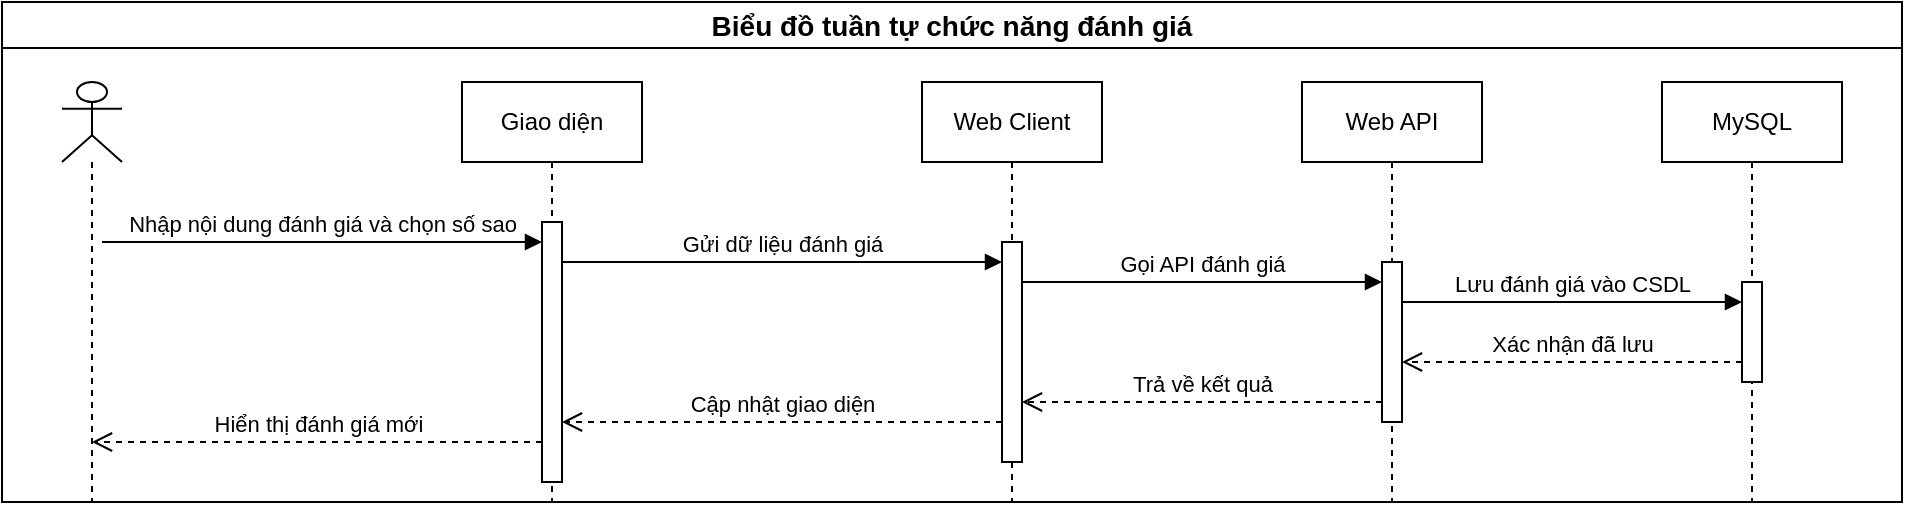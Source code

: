 <mxfile version="27.0.3">
  <diagram name="Page-1" id="NngMhFnPBvgX39ivwads">
    <mxGraphModel dx="1418" dy="794" grid="1" gridSize="10" guides="1" tooltips="1" connect="1" arrows="1" fold="1" page="1" pageScale="1" pageWidth="850" pageHeight="1100" math="0" shadow="0">
      <root>
        <mxCell id="0" />
        <mxCell id="1" parent="0" />
        <mxCell id="UiYCDB8d_YlSrdq7nvNY-1" value="Biểu đồ tuần tự chức năng đánh giá" style="swimlane;whiteSpace=wrap;html=1;startSize=23;fontSize=14;" vertex="1" parent="1">
          <mxGeometry x="80" y="240" width="950" height="250" as="geometry" />
        </mxCell>
        <mxCell id="UiYCDB8d_YlSrdq7nvNY-2" value="" style="shape=umlLifeline;perimeter=lifelinePerimeter;whiteSpace=wrap;html=1;container=1;dropTarget=0;collapsible=0;recursiveResize=0;outlineConnect=0;portConstraint=eastwest;newEdgeStyle={&quot;curved&quot;:0,&quot;rounded&quot;:0};participant=umlActor;" vertex="1" parent="UiYCDB8d_YlSrdq7nvNY-1">
          <mxGeometry x="30" y="40" width="30" height="210" as="geometry" />
        </mxCell>
        <mxCell id="UiYCDB8d_YlSrdq7nvNY-3" value="Giao diện" style="shape=umlLifeline;perimeter=lifelinePerimeter;whiteSpace=wrap;html=1;container=1;dropTarget=0;collapsible=0;recursiveResize=0;outlineConnect=0;portConstraint=eastwest;newEdgeStyle={&quot;curved&quot;:0,&quot;rounded&quot;:0};" vertex="1" parent="UiYCDB8d_YlSrdq7nvNY-1">
          <mxGeometry x="230" y="40" width="90" height="210" as="geometry" />
        </mxCell>
        <mxCell id="UiYCDB8d_YlSrdq7nvNY-4" value="" style="html=1;points=[[0,0,0,0,5],[0,1,0,0,-5],[1,0,0,0,5],[1,1,0,0,-5]];perimeter=orthogonalPerimeter;outlineConnect=0;targetShapes=umlLifeline;portConstraint=eastwest;newEdgeStyle={&quot;curved&quot;:0,&quot;rounded&quot;:0};" vertex="1" parent="UiYCDB8d_YlSrdq7nvNY-3">
          <mxGeometry x="40" y="70" width="10" height="130" as="geometry" />
        </mxCell>
        <mxCell id="UiYCDB8d_YlSrdq7nvNY-5" value="Web Client" style="shape=umlLifeline;perimeter=lifelinePerimeter;whiteSpace=wrap;html=1;container=1;dropTarget=0;collapsible=0;recursiveResize=0;outlineConnect=0;portConstraint=eastwest;newEdgeStyle={&quot;curved&quot;:0,&quot;rounded&quot;:0};" vertex="1" parent="UiYCDB8d_YlSrdq7nvNY-1">
          <mxGeometry x="460" y="40" width="90" height="210" as="geometry" />
        </mxCell>
        <mxCell id="UiYCDB8d_YlSrdq7nvNY-6" value="&lt;span style=&quot;color: rgba(0, 0, 0, 0); font-family: monospace; font-size: 0px; text-align: start;&quot;&gt;%3CmxGraphModel%3E%3Croot%3E%3CmxCell%20id%3D%220%22%2F%3E%3CmxCell%20id%3D%221%22%20parent%3D%220%22%2F%3E%3CmxCell%20id%3D%222%22%20value%3D%22G%E1%BB%8Di%20API%20t%C3%ACm%20ki%E1%BA%BFm%20d%E1%BB%AF%20li%E1%BB%87u%22%20style%3D%22html%3D1%3BverticalAlign%3Dbottom%3BendArrow%3Dblock%3Bcurved%3D0%3Brounded%3D0%3B%22%20edge%3D%221%22%20parent%3D%221%22%3E%3CmxGeometry%20width%3D%2280%22%20relative%3D%221%22%20as%3D%22geometry%22%3E%3CmxPoint%20x%3D%22360%22%20y%3D%22730%22%20as%3D%22sourcePoint%22%2F%3E%3CmxPoint%20x%3D%22580%22%20y%3D%22730%22%20as%3D%22targetPoint%22%2F%3E%3C%2FmxGeometry%3E%3C%2FmxCell%3E%3C%2Froot%3E%3C%2FmxGraphModel%3E&lt;/span&gt;" style="html=1;points=[[0,0,0,0,5],[0,1,0,0,-5],[1,0,0,0,5],[1,1,0,0,-5]];perimeter=orthogonalPerimeter;outlineConnect=0;targetShapes=umlLifeline;portConstraint=eastwest;newEdgeStyle={&quot;curved&quot;:0,&quot;rounded&quot;:0};" vertex="1" parent="UiYCDB8d_YlSrdq7nvNY-5">
          <mxGeometry x="40" y="80" width="10" height="110" as="geometry" />
        </mxCell>
        <mxCell id="UiYCDB8d_YlSrdq7nvNY-7" value="Web API" style="shape=umlLifeline;perimeter=lifelinePerimeter;whiteSpace=wrap;html=1;container=1;dropTarget=0;collapsible=0;recursiveResize=0;outlineConnect=0;portConstraint=eastwest;newEdgeStyle={&quot;curved&quot;:0,&quot;rounded&quot;:0};" vertex="1" parent="UiYCDB8d_YlSrdq7nvNY-1">
          <mxGeometry x="650" y="40" width="90" height="210" as="geometry" />
        </mxCell>
        <mxCell id="UiYCDB8d_YlSrdq7nvNY-8" value="" style="html=1;points=[[0,0,0,0,5],[0,1,0,0,-5],[1,0,0,0,5],[1,1,0,0,-5]];perimeter=orthogonalPerimeter;outlineConnect=0;targetShapes=umlLifeline;portConstraint=eastwest;newEdgeStyle={&quot;curved&quot;:0,&quot;rounded&quot;:0};" vertex="1" parent="UiYCDB8d_YlSrdq7nvNY-7">
          <mxGeometry x="40" y="90" width="10" height="80" as="geometry" />
        </mxCell>
        <mxCell id="UiYCDB8d_YlSrdq7nvNY-9" value="Nhập nội dung đánh giá và chọn số sao" style="html=1;verticalAlign=bottom;endArrow=block;curved=0;rounded=0;" edge="1" parent="UiYCDB8d_YlSrdq7nvNY-1">
          <mxGeometry width="80" relative="1" as="geometry">
            <mxPoint x="50" y="120" as="sourcePoint" />
            <mxPoint x="270" y="120" as="targetPoint" />
          </mxGeometry>
        </mxCell>
        <mxCell id="UiYCDB8d_YlSrdq7nvNY-10" value="Gửi dữ liệu đánh giá" style="html=1;verticalAlign=bottom;endArrow=block;curved=0;rounded=0;" edge="1" parent="UiYCDB8d_YlSrdq7nvNY-1">
          <mxGeometry width="80" relative="1" as="geometry">
            <mxPoint x="280" y="130" as="sourcePoint" />
            <mxPoint x="500" y="130" as="targetPoint" />
          </mxGeometry>
        </mxCell>
        <mxCell id="UiYCDB8d_YlSrdq7nvNY-11" value="Gọi API đánh giá" style="html=1;verticalAlign=bottom;endArrow=block;curved=0;rounded=0;" edge="1" parent="UiYCDB8d_YlSrdq7nvNY-1" target="UiYCDB8d_YlSrdq7nvNY-8">
          <mxGeometry width="80" relative="1" as="geometry">
            <mxPoint x="510" y="140" as="sourcePoint" />
            <mxPoint x="670" y="140" as="targetPoint" />
          </mxGeometry>
        </mxCell>
        <mxCell id="UiYCDB8d_YlSrdq7nvNY-12" value="MySQL" style="shape=umlLifeline;perimeter=lifelinePerimeter;whiteSpace=wrap;html=1;container=1;dropTarget=0;collapsible=0;recursiveResize=0;outlineConnect=0;portConstraint=eastwest;newEdgeStyle={&quot;curved&quot;:0,&quot;rounded&quot;:0};" vertex="1" parent="UiYCDB8d_YlSrdq7nvNY-1">
          <mxGeometry x="830" y="40" width="90" height="210" as="geometry" />
        </mxCell>
        <mxCell id="UiYCDB8d_YlSrdq7nvNY-13" value="" style="html=1;points=[[0,0,0,0,5],[0,1,0,0,-5],[1,0,0,0,5],[1,1,0,0,-5]];perimeter=orthogonalPerimeter;outlineConnect=0;targetShapes=umlLifeline;portConstraint=eastwest;newEdgeStyle={&quot;curved&quot;:0,&quot;rounded&quot;:0};" vertex="1" parent="UiYCDB8d_YlSrdq7nvNY-12">
          <mxGeometry x="40" y="100" width="10" height="50" as="geometry" />
        </mxCell>
        <mxCell id="UiYCDB8d_YlSrdq7nvNY-14" value="Lưu đánh giá vào CSDL" style="html=1;verticalAlign=bottom;endArrow=block;curved=0;rounded=0;" edge="1" parent="UiYCDB8d_YlSrdq7nvNY-1" target="UiYCDB8d_YlSrdq7nvNY-13">
          <mxGeometry width="80" relative="1" as="geometry">
            <mxPoint x="700" y="150" as="sourcePoint" />
            <mxPoint x="780" y="150" as="targetPoint" />
            <mxPoint as="offset" />
          </mxGeometry>
        </mxCell>
        <mxCell id="UiYCDB8d_YlSrdq7nvNY-15" value="Xác nhận đã lưu" style="html=1;verticalAlign=bottom;endArrow=open;dashed=1;endSize=8;curved=0;rounded=0;" edge="1" parent="UiYCDB8d_YlSrdq7nvNY-1" target="UiYCDB8d_YlSrdq7nvNY-8">
          <mxGeometry relative="1" as="geometry">
            <mxPoint x="870" y="180" as="sourcePoint" />
            <mxPoint x="790" y="180" as="targetPoint" />
          </mxGeometry>
        </mxCell>
        <mxCell id="UiYCDB8d_YlSrdq7nvNY-16" value="Trả về kết quả" style="html=1;verticalAlign=bottom;endArrow=open;dashed=1;endSize=8;curved=0;rounded=0;" edge="1" parent="UiYCDB8d_YlSrdq7nvNY-1" target="UiYCDB8d_YlSrdq7nvNY-6">
          <mxGeometry relative="1" as="geometry">
            <mxPoint x="690" y="200" as="sourcePoint" />
            <mxPoint x="610" y="200" as="targetPoint" />
            <mxPoint as="offset" />
          </mxGeometry>
        </mxCell>
        <mxCell id="UiYCDB8d_YlSrdq7nvNY-17" value="Cập nhật giao diện" style="html=1;verticalAlign=bottom;endArrow=open;dashed=1;endSize=8;curved=0;rounded=0;" edge="1" parent="UiYCDB8d_YlSrdq7nvNY-1" target="UiYCDB8d_YlSrdq7nvNY-4">
          <mxGeometry relative="1" as="geometry">
            <mxPoint x="500" y="210" as="sourcePoint" />
            <mxPoint x="420" y="210" as="targetPoint" />
            <mxPoint as="offset" />
          </mxGeometry>
        </mxCell>
        <mxCell id="UiYCDB8d_YlSrdq7nvNY-18" value="Hiển thị đánh giá mới" style="html=1;verticalAlign=bottom;endArrow=open;dashed=1;endSize=8;curved=0;rounded=0;" edge="1" parent="UiYCDB8d_YlSrdq7nvNY-1" target="UiYCDB8d_YlSrdq7nvNY-2">
          <mxGeometry x="0.002" relative="1" as="geometry">
            <mxPoint x="270" y="220" as="sourcePoint" />
            <mxPoint x="190" y="220" as="targetPoint" />
            <mxPoint as="offset" />
          </mxGeometry>
        </mxCell>
      </root>
    </mxGraphModel>
  </diagram>
</mxfile>
